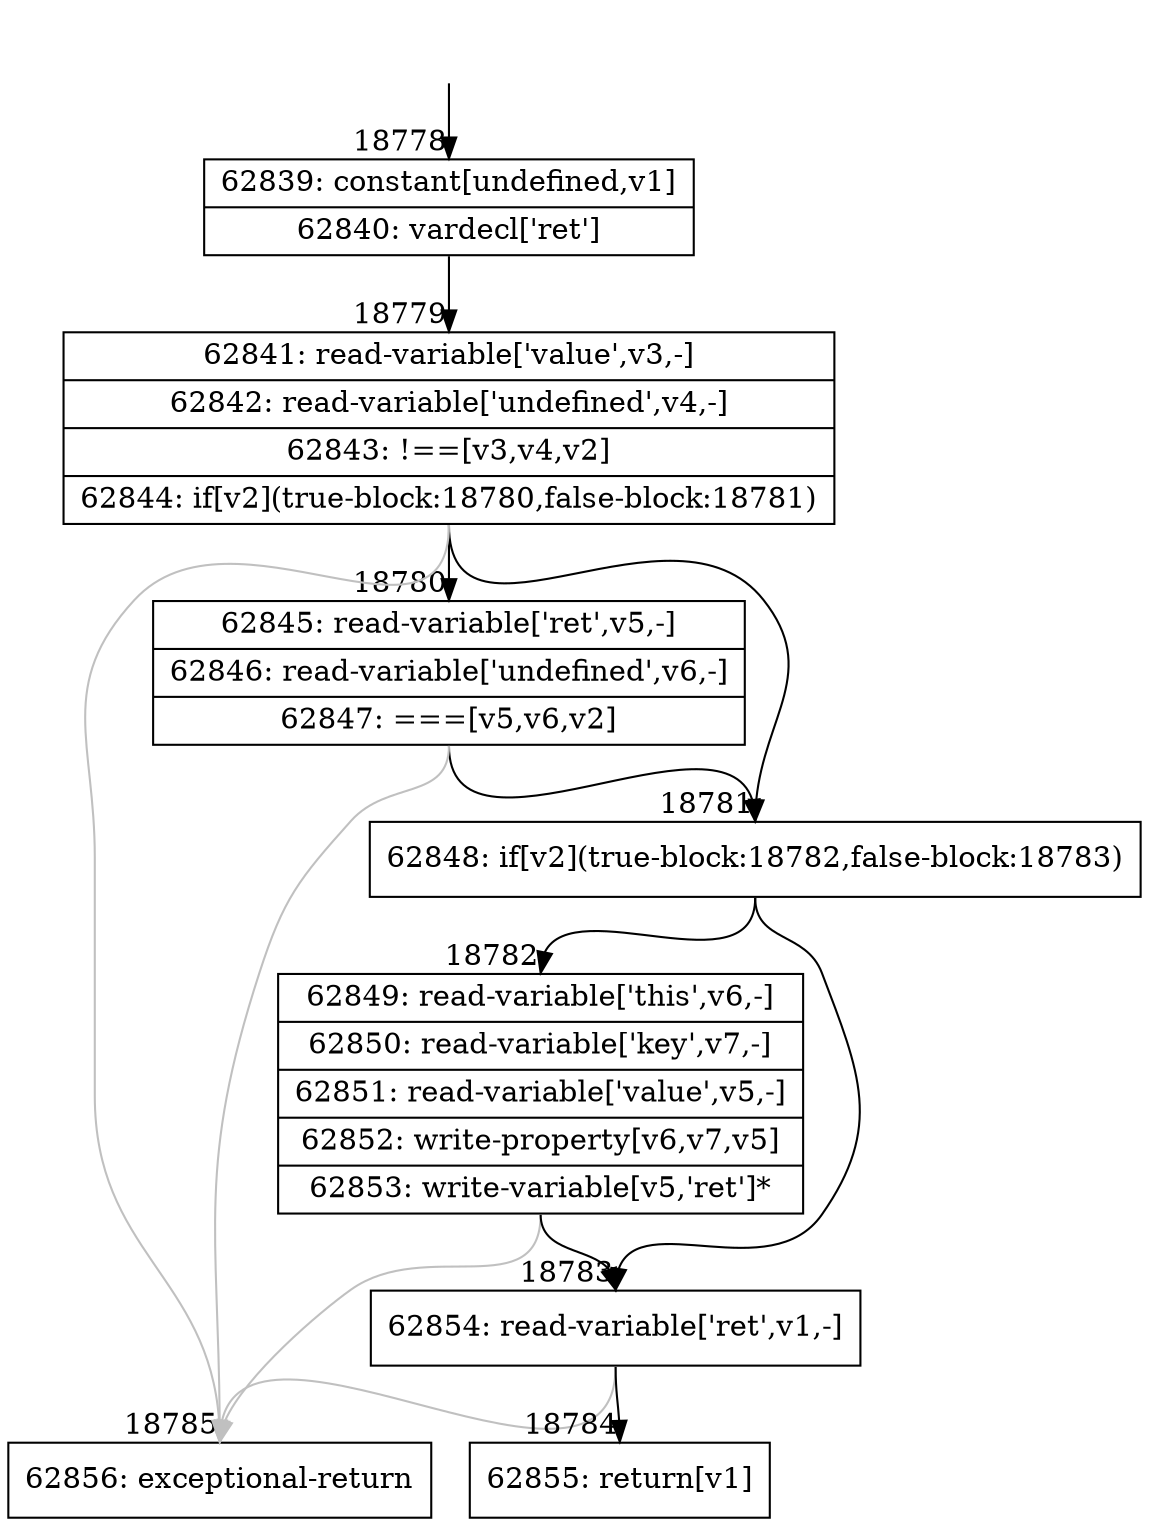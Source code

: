 digraph {
rankdir="TD"
BB_entry1617[shape=none,label=""];
BB_entry1617 -> BB18778 [tailport=s, headport=n, headlabel="    18778"]
BB18778 [shape=record label="{62839: constant[undefined,v1]|62840: vardecl['ret']}" ] 
BB18778 -> BB18779 [tailport=s, headport=n, headlabel="      18779"]
BB18779 [shape=record label="{62841: read-variable['value',v3,-]|62842: read-variable['undefined',v4,-]|62843: !==[v3,v4,v2]|62844: if[v2](true-block:18780,false-block:18781)}" ] 
BB18779 -> BB18781 [tailport=s, headport=n, headlabel="      18781"]
BB18779 -> BB18780 [tailport=s, headport=n, headlabel="      18780"]
BB18779 -> BB18785 [tailport=s, headport=n, color=gray, headlabel="      18785"]
BB18780 [shape=record label="{62845: read-variable['ret',v5,-]|62846: read-variable['undefined',v6,-]|62847: ===[v5,v6,v2]}" ] 
BB18780 -> BB18781 [tailport=s, headport=n]
BB18780 -> BB18785 [tailport=s, headport=n, color=gray]
BB18781 [shape=record label="{62848: if[v2](true-block:18782,false-block:18783)}" ] 
BB18781 -> BB18782 [tailport=s, headport=n, headlabel="      18782"]
BB18781 -> BB18783 [tailport=s, headport=n, headlabel="      18783"]
BB18782 [shape=record label="{62849: read-variable['this',v6,-]|62850: read-variable['key',v7,-]|62851: read-variable['value',v5,-]|62852: write-property[v6,v7,v5]|62853: write-variable[v5,'ret']*}" ] 
BB18782 -> BB18783 [tailport=s, headport=n]
BB18782 -> BB18785 [tailport=s, headport=n, color=gray]
BB18783 [shape=record label="{62854: read-variable['ret',v1,-]}" ] 
BB18783 -> BB18784 [tailport=s, headport=n, headlabel="      18784"]
BB18783 -> BB18785 [tailport=s, headport=n, color=gray]
BB18784 [shape=record label="{62855: return[v1]}" ] 
BB18785 [shape=record label="{62856: exceptional-return}" ] 
//#$~ 35097
}
